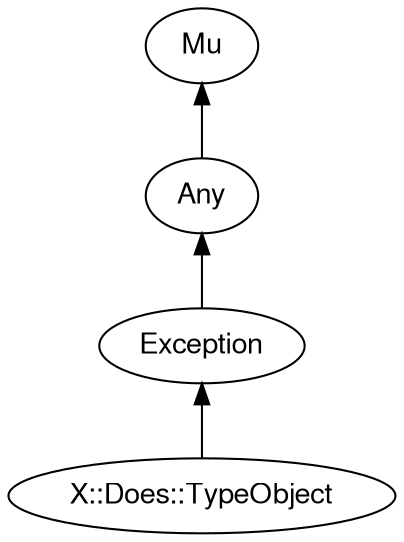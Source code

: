 digraph "perl6-type-graph" {
    rankdir=BT;
    splines=polyline;
    overlap=false; 
    // Types
    "X::Does::TypeObject" [color="#000000", fontcolor="#000000", href="/type/X::Does::TypeObject", fontname="FreeSans"];
    "Mu" [color="#000000", fontcolor="#000000", href="/type/Mu", fontname="FreeSans"];
    "Any" [color="#000000", fontcolor="#000000", href="/type/Any", fontname="FreeSans"];
    "Exception" [color="#000000", fontcolor="#000000", href="/type/Exception", fontname="FreeSans"];

    // Superclasses
    "X::Does::TypeObject" -> "Exception" [color="#000000"];
    "Any" -> "Mu" [color="#000000"];
    "Exception" -> "Any" [color="#000000"];

    // Roles
}
